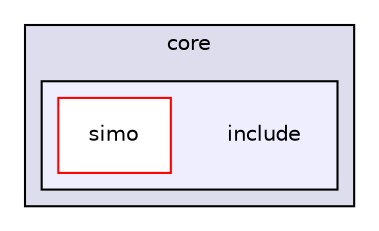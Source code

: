 digraph "core/include" {
  compound=true
  node [ fontsize="10", fontname="Helvetica"];
  edge [ labelfontsize="10", labelfontname="Helvetica"];
  subgraph clusterdir_4270bfced15e0e73154b13468c7c9ad9 {
    graph [ bgcolor="#ddddee", pencolor="black", label="core" fontname="Helvetica", fontsize="10", URL="dir_4270bfced15e0e73154b13468c7c9ad9.html"]
  subgraph clusterdir_24d671cfcbc5d5238a6bd565a49d198f {
    graph [ bgcolor="#eeeeff", pencolor="black", label="" URL="dir_24d671cfcbc5d5238a6bd565a49d198f.html"];
    dir_24d671cfcbc5d5238a6bd565a49d198f [shape=plaintext label="include"];
    dir_eb293059644a82a490cf75e36ed4597e [shape=box label="simo" color="red" fillcolor="white" style="filled" URL="dir_eb293059644a82a490cf75e36ed4597e.html"];
  }
  }
}
